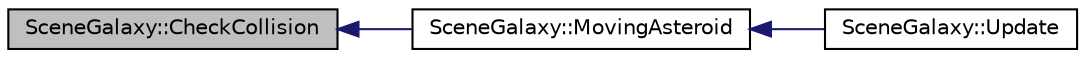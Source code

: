 digraph "SceneGalaxy::CheckCollision"
{
  bgcolor="transparent";
  edge [fontname="Helvetica",fontsize="10",labelfontname="Helvetica",labelfontsize="10"];
  node [fontname="Helvetica",fontsize="10",shape=record];
  rankdir="LR";
  Node1 [label="SceneGalaxy::CheckCollision",height=0.2,width=0.4,color="black", fillcolor="grey75", style="filled", fontcolor="black"];
  Node1 -> Node2 [dir="back",color="midnightblue",fontsize="10",style="solid",fontname="Helvetica"];
  Node2 [label="SceneGalaxy::MovingAsteroid",height=0.2,width=0.4,color="black",URL="$classSceneGalaxy.html#a554bb441fbb4af66f813b1e890badc68",tooltip="SceneGalaxy MovingAsteroid function. "];
  Node2 -> Node3 [dir="back",color="midnightblue",fontsize="10",style="solid",fontname="Helvetica"];
  Node3 [label="SceneGalaxy::Update",height=0.2,width=0.4,color="black",URL="$classSceneGalaxy.html#a20f9275f7788921a7cd843219b9bdeff",tooltip="SceneGalaxy main update function. "];
}
